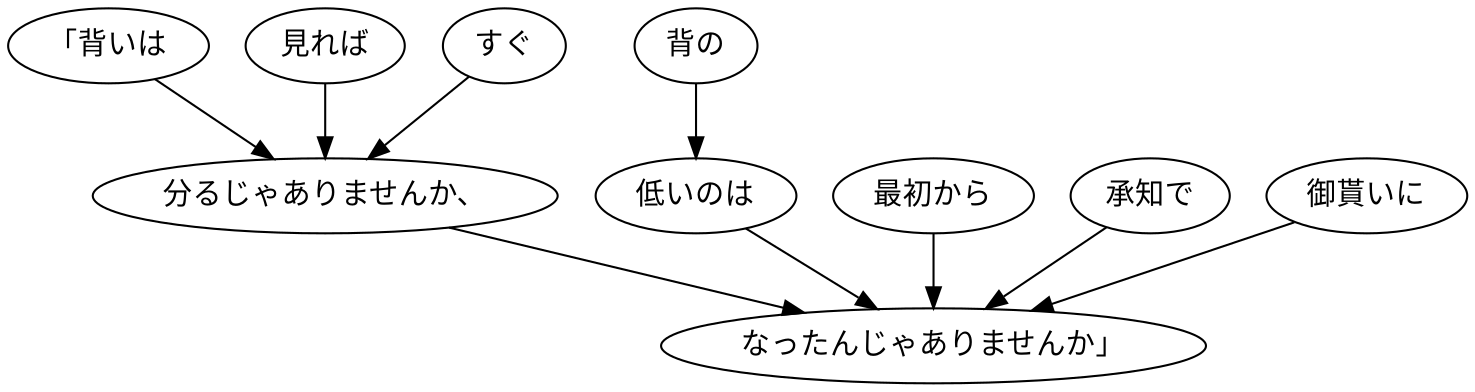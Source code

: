 digraph graph2266 {
	node0 [label="「背いは"];
	node1 [label="見れば"];
	node2 [label="すぐ"];
	node3 [label="分るじゃありませんか、"];
	node4 [label="背の"];
	node5 [label="低いのは"];
	node6 [label="最初から"];
	node7 [label="承知で"];
	node8 [label="御貰いに"];
	node9 [label="なったんじゃありませんか」"];
	node0 -> node3;
	node1 -> node3;
	node2 -> node3;
	node3 -> node9;
	node4 -> node5;
	node5 -> node9;
	node6 -> node9;
	node7 -> node9;
	node8 -> node9;
}
